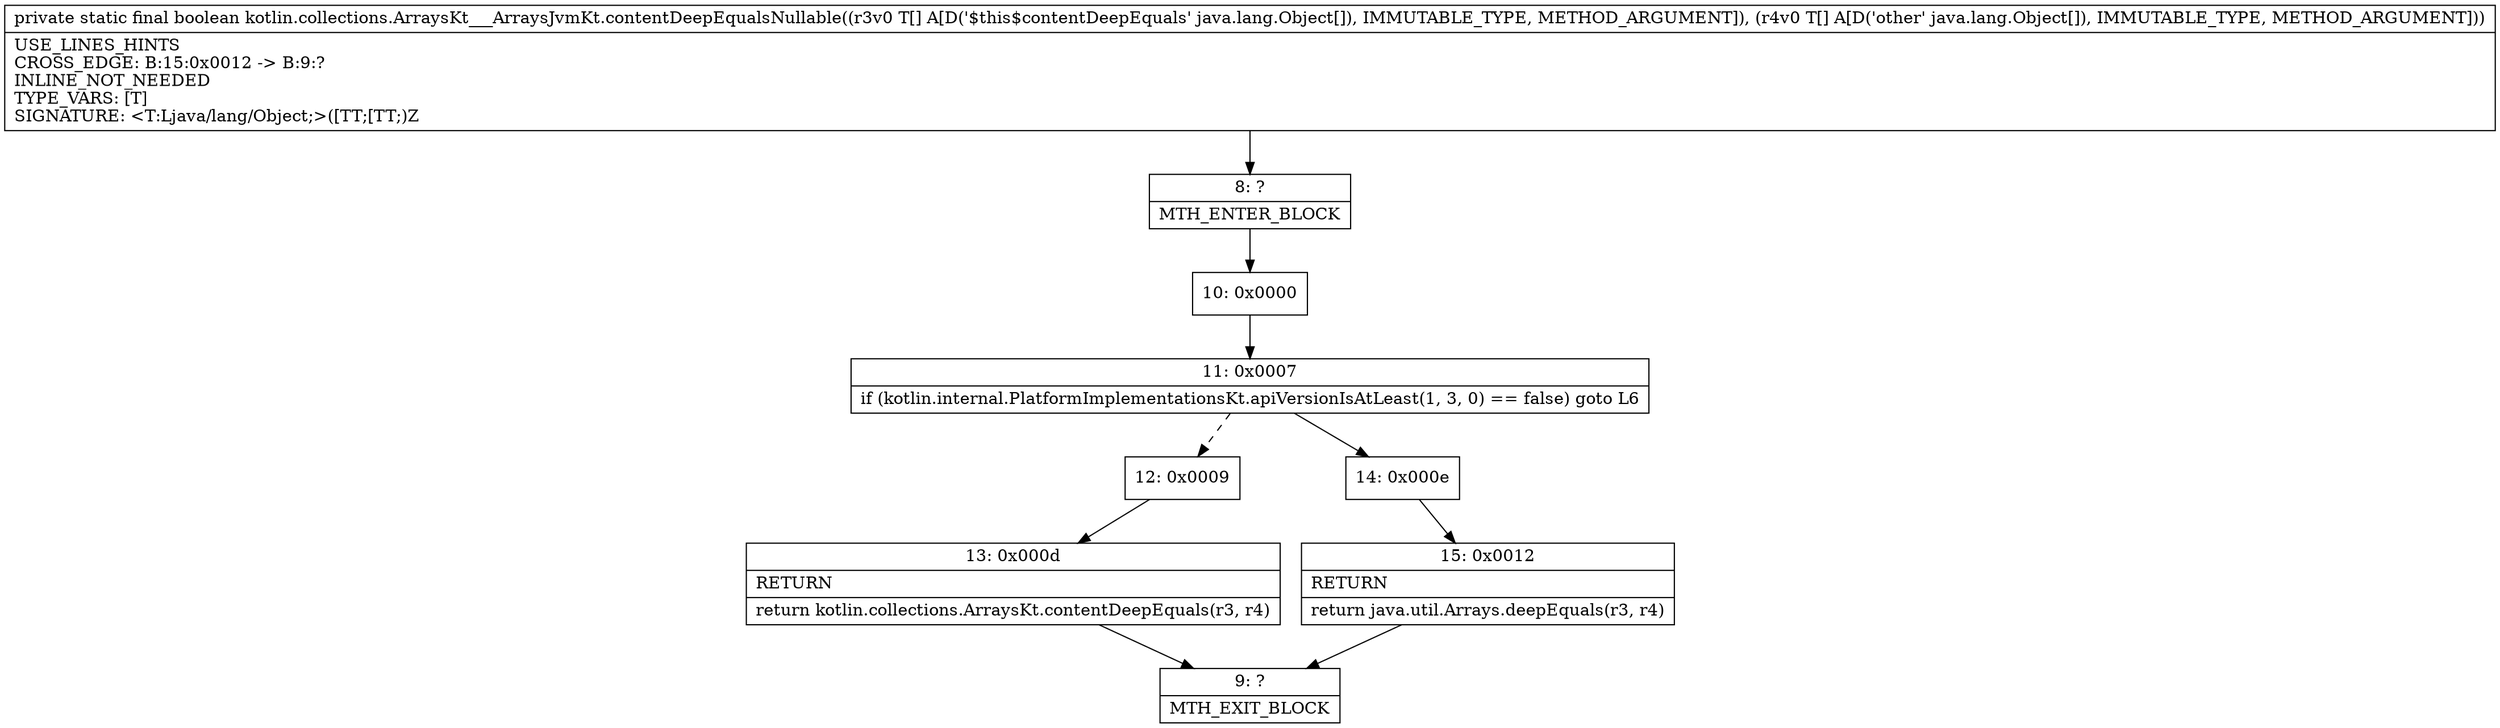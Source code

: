 digraph "CFG forkotlin.collections.ArraysKt___ArraysJvmKt.contentDeepEqualsNullable([Ljava\/lang\/Object;[Ljava\/lang\/Object;)Z" {
Node_8 [shape=record,label="{8\:\ ?|MTH_ENTER_BLOCK\l}"];
Node_10 [shape=record,label="{10\:\ 0x0000}"];
Node_11 [shape=record,label="{11\:\ 0x0007|if (kotlin.internal.PlatformImplementationsKt.apiVersionIsAtLeast(1, 3, 0) == false) goto L6\l}"];
Node_12 [shape=record,label="{12\:\ 0x0009}"];
Node_13 [shape=record,label="{13\:\ 0x000d|RETURN\l|return kotlin.collections.ArraysKt.contentDeepEquals(r3, r4)\l}"];
Node_9 [shape=record,label="{9\:\ ?|MTH_EXIT_BLOCK\l}"];
Node_14 [shape=record,label="{14\:\ 0x000e}"];
Node_15 [shape=record,label="{15\:\ 0x0012|RETURN\l|return java.util.Arrays.deepEquals(r3, r4)\l}"];
MethodNode[shape=record,label="{private static final boolean kotlin.collections.ArraysKt___ArraysJvmKt.contentDeepEqualsNullable((r3v0 T[] A[D('$this$contentDeepEquals' java.lang.Object[]), IMMUTABLE_TYPE, METHOD_ARGUMENT]), (r4v0 T[] A[D('other' java.lang.Object[]), IMMUTABLE_TYPE, METHOD_ARGUMENT]))  | USE_LINES_HINTS\lCROSS_EDGE: B:15:0x0012 \-\> B:9:?\lINLINE_NOT_NEEDED\lTYPE_VARS: [T]\lSIGNATURE: \<T:Ljava\/lang\/Object;\>([TT;[TT;)Z\l}"];
MethodNode -> Node_8;Node_8 -> Node_10;
Node_10 -> Node_11;
Node_11 -> Node_12[style=dashed];
Node_11 -> Node_14;
Node_12 -> Node_13;
Node_13 -> Node_9;
Node_14 -> Node_15;
Node_15 -> Node_9;
}

